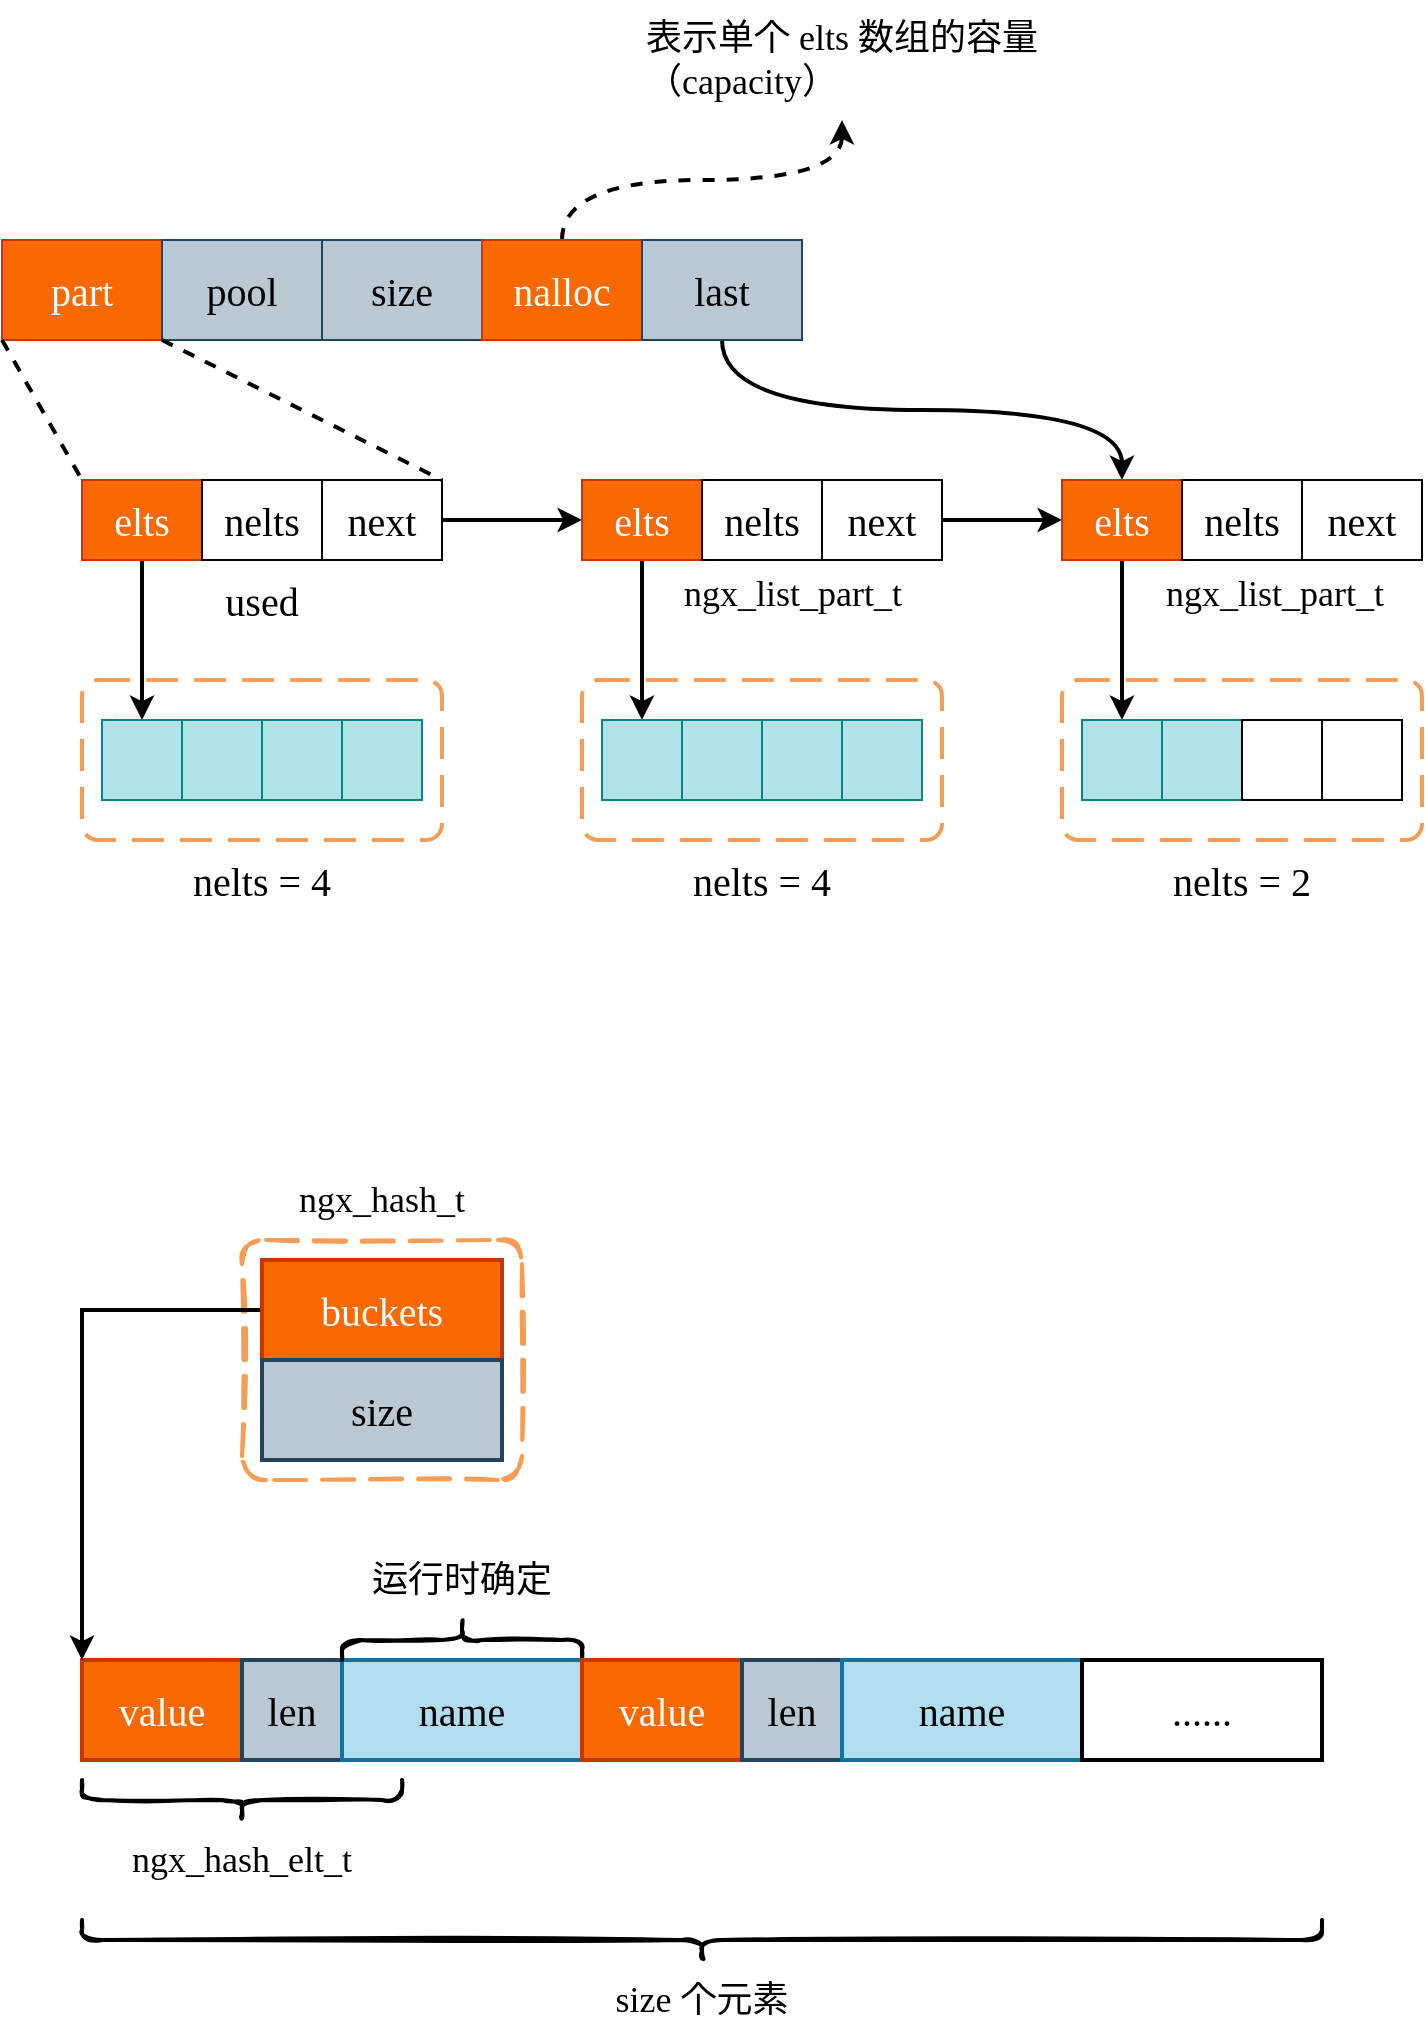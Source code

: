 <mxfile version="14.8.0" type="device"><diagram id="QLZMmaozo1eKQ0Bn3wMm" name="Page-1"><mxGraphModel dx="1426" dy="771" grid="0" gridSize="10" guides="1" tooltips="1" connect="1" arrows="1" fold="1" page="0" pageScale="1" pageWidth="827" pageHeight="1169" math="0" shadow="0"><root><mxCell id="0"/><mxCell id="1" parent="0"/><mxCell id="w7WFwMs-hLyl_hyZuqAM-19" value="" style="rounded=1;arcSize=10;dashed=1;strokeColor=#F59D56;fillColor=none;gradientColor=none;dashPattern=8 4;strokeWidth=2;sketch=1;fontFamily=Comic Sans MS;fontSize=18;fontColor=#FFFFFF;align=right;verticalAlign=middle;" vertex="1" parent="1"><mxGeometry x="160" y="820" width="140" height="120" as="geometry"/></mxCell><mxCell id="2KsAmSncgscp0z0GkrUy-25" style="edgeStyle=orthogonalEdgeStyle;rounded=0;orthogonalLoop=1;jettySize=auto;html=1;exitX=0.5;exitY=1;exitDx=0;exitDy=0;fontSize=20;strokeWidth=2;entryX=0.5;entryY=0;entryDx=0;entryDy=0;fontFamily=Comic Sans MS;" parent="1" source="2KsAmSncgscp0z0GkrUy-7" target="2KsAmSncgscp0z0GkrUy-20" edge="1"><mxGeometry relative="1" as="geometry"/></mxCell><mxCell id="2KsAmSncgscp0z0GkrUy-24" value="" style="rounded=1;arcSize=10;dashed=1;strokeColor=#F59D56;fillColor=none;gradientColor=none;dashPattern=8 4;strokeWidth=2;fontSize=20;fontFamily=Comic Sans MS;" parent="1" vertex="1"><mxGeometry x="80" y="540" width="180" height="80" as="geometry"/></mxCell><mxCell id="2KsAmSncgscp0z0GkrUy-1" value="&lt;font color=&quot;#ffffff&quot;&gt;part&lt;/font&gt;" style="rounded=0;whiteSpace=wrap;html=1;fontSize=20;fillColor=#fa6800;strokeColor=#C73500;fontColor=#000000;fontFamily=Comic Sans MS;" parent="1" vertex="1"><mxGeometry x="40" y="320" width="80" height="50" as="geometry"/></mxCell><mxCell id="2KsAmSncgscp0z0GkrUy-2" value="pool" style="rounded=0;whiteSpace=wrap;html=1;fontSize=20;fillColor=#bac8d3;strokeColor=#23445d;fontFamily=Comic Sans MS;" parent="1" vertex="1"><mxGeometry x="120" y="320" width="80" height="50" as="geometry"/></mxCell><mxCell id="2KsAmSncgscp0z0GkrUy-3" value="size" style="rounded=0;whiteSpace=wrap;html=1;fontSize=20;fillColor=#bac8d3;strokeColor=#23445d;fontFamily=Comic Sans MS;" parent="1" vertex="1"><mxGeometry x="200" y="320" width="80" height="50" as="geometry"/></mxCell><mxCell id="2KsAmSncgscp0z0GkrUy-47" style="edgeStyle=orthogonalEdgeStyle;curved=1;rounded=0;orthogonalLoop=1;jettySize=auto;html=1;exitX=0.5;exitY=0;exitDx=0;exitDy=0;dashed=1;fontSize=18;strokeWidth=2;fontFamily=Comic Sans MS;" parent="1" source="2KsAmSncgscp0z0GkrUy-5" target="2KsAmSncgscp0z0GkrUy-46" edge="1"><mxGeometry relative="1" as="geometry"/></mxCell><mxCell id="2KsAmSncgscp0z0GkrUy-5" value="&lt;font color=&quot;#ffffff&quot;&gt;nalloc&lt;/font&gt;" style="rounded=0;whiteSpace=wrap;html=1;fontSize=20;fillColor=#fa6800;strokeColor=#C73500;fontColor=#000000;fontFamily=Comic Sans MS;" parent="1" vertex="1"><mxGeometry x="280" y="320" width="80" height="50" as="geometry"/></mxCell><mxCell id="2KsAmSncgscp0z0GkrUy-42" style="edgeStyle=orthogonalEdgeStyle;curved=1;rounded=0;orthogonalLoop=1;jettySize=auto;html=1;exitX=0.5;exitY=1;exitDx=0;exitDy=0;entryX=0.5;entryY=0;entryDx=0;entryDy=0;fontSize=20;strokeWidth=2;fontFamily=Comic Sans MS;" parent="1" source="2KsAmSncgscp0z0GkrUy-6" target="2KsAmSncgscp0z0GkrUy-15" edge="1"><mxGeometry relative="1" as="geometry"/></mxCell><mxCell id="2KsAmSncgscp0z0GkrUy-6" value="last" style="rounded=0;whiteSpace=wrap;html=1;fontSize=20;fillColor=#bac8d3;strokeColor=#23445d;fontFamily=Comic Sans MS;" parent="1" vertex="1"><mxGeometry x="360" y="320" width="80" height="50" as="geometry"/></mxCell><mxCell id="2KsAmSncgscp0z0GkrUy-7" value="elts" style="rounded=0;whiteSpace=wrap;html=1;fontSize=20;fontFamily=Comic Sans MS;fillColor=#fa6800;strokeColor=#C73500;fontColor=#FFFFFF;" parent="1" vertex="1"><mxGeometry x="80" y="440" width="60" height="40" as="geometry"/></mxCell><mxCell id="2KsAmSncgscp0z0GkrUy-10" value="nelts" style="rounded=0;whiteSpace=wrap;html=1;fontSize=20;fontFamily=Comic Sans MS;" parent="1" vertex="1"><mxGeometry x="140" y="440" width="60" height="40" as="geometry"/></mxCell><mxCell id="2KsAmSncgscp0z0GkrUy-18" style="edgeStyle=orthogonalEdgeStyle;rounded=0;orthogonalLoop=1;jettySize=auto;html=1;exitX=1;exitY=0.5;exitDx=0;exitDy=0;fontSize=20;strokeWidth=2;fontFamily=Comic Sans MS;" parent="1" source="2KsAmSncgscp0z0GkrUy-11" target="2KsAmSncgscp0z0GkrUy-12" edge="1"><mxGeometry relative="1" as="geometry"/></mxCell><mxCell id="2KsAmSncgscp0z0GkrUy-11" value="next" style="rounded=0;whiteSpace=wrap;html=1;fontSize=20;fontFamily=Comic Sans MS;" parent="1" vertex="1"><mxGeometry x="200" y="440" width="60" height="40" as="geometry"/></mxCell><mxCell id="2KsAmSncgscp0z0GkrUy-36" style="edgeStyle=orthogonalEdgeStyle;rounded=0;orthogonalLoop=1;jettySize=auto;html=1;exitX=0.5;exitY=1;exitDx=0;exitDy=0;fontSize=20;strokeWidth=2;fontFamily=Comic Sans MS;" parent="1" source="2KsAmSncgscp0z0GkrUy-12" target="2KsAmSncgscp0z0GkrUy-27" edge="1"><mxGeometry relative="1" as="geometry"/></mxCell><mxCell id="2KsAmSncgscp0z0GkrUy-12" value="elts" style="rounded=0;whiteSpace=wrap;html=1;fontSize=20;fontFamily=Comic Sans MS;fillColor=#fa6800;strokeColor=#C73500;fontColor=#FFFFFF;" parent="1" vertex="1"><mxGeometry x="330" y="440" width="60" height="40" as="geometry"/></mxCell><mxCell id="2KsAmSncgscp0z0GkrUy-13" value="nelts" style="rounded=0;whiteSpace=wrap;html=1;fontSize=20;fontFamily=Comic Sans MS;" parent="1" vertex="1"><mxGeometry x="390" y="440" width="60" height="40" as="geometry"/></mxCell><mxCell id="2KsAmSncgscp0z0GkrUy-19" style="edgeStyle=orthogonalEdgeStyle;rounded=0;orthogonalLoop=1;jettySize=auto;html=1;exitX=1;exitY=0.5;exitDx=0;exitDy=0;fontSize=20;strokeWidth=2;fontFamily=Comic Sans MS;" parent="1" source="2KsAmSncgscp0z0GkrUy-14" target="2KsAmSncgscp0z0GkrUy-15" edge="1"><mxGeometry relative="1" as="geometry"/></mxCell><mxCell id="2KsAmSncgscp0z0GkrUy-14" value="next" style="rounded=0;whiteSpace=wrap;html=1;fontSize=20;fontFamily=Comic Sans MS;" parent="1" vertex="1"><mxGeometry x="450" y="440" width="60" height="40" as="geometry"/></mxCell><mxCell id="2KsAmSncgscp0z0GkrUy-37" style="edgeStyle=orthogonalEdgeStyle;rounded=0;orthogonalLoop=1;jettySize=auto;html=1;exitX=0.5;exitY=1;exitDx=0;exitDy=0;fontSize=20;strokeWidth=2;fontFamily=Comic Sans MS;" parent="1" source="2KsAmSncgscp0z0GkrUy-15" target="2KsAmSncgscp0z0GkrUy-32" edge="1"><mxGeometry relative="1" as="geometry"/></mxCell><mxCell id="2KsAmSncgscp0z0GkrUy-15" value="elts" style="rounded=0;whiteSpace=wrap;html=1;fontSize=20;fontFamily=Comic Sans MS;fillColor=#fa6800;strokeColor=#C73500;fontColor=#FFFFFF;" parent="1" vertex="1"><mxGeometry x="570" y="440" width="60" height="40" as="geometry"/></mxCell><mxCell id="2KsAmSncgscp0z0GkrUy-16" value="nelts" style="rounded=0;whiteSpace=wrap;html=1;fontSize=20;fontFamily=Comic Sans MS;" parent="1" vertex="1"><mxGeometry x="630" y="440" width="60" height="40" as="geometry"/></mxCell><mxCell id="2KsAmSncgscp0z0GkrUy-17" value="next" style="rounded=0;whiteSpace=wrap;html=1;fontSize=20;fontFamily=Comic Sans MS;" parent="1" vertex="1"><mxGeometry x="690" y="440" width="60" height="40" as="geometry"/></mxCell><mxCell id="2KsAmSncgscp0z0GkrUy-20" value="" style="whiteSpace=wrap;html=1;aspect=fixed;fontSize=20;fillColor=#b0e3e6;strokeColor=#0e8088;fontFamily=Comic Sans MS;" parent="1" vertex="1"><mxGeometry x="90" y="560" width="40" height="40" as="geometry"/></mxCell><mxCell id="2KsAmSncgscp0z0GkrUy-21" value="" style="whiteSpace=wrap;html=1;aspect=fixed;fontSize=20;fillColor=#b0e3e6;strokeColor=#0e8088;fontFamily=Comic Sans MS;" parent="1" vertex="1"><mxGeometry x="130" y="560" width="40" height="40" as="geometry"/></mxCell><mxCell id="2KsAmSncgscp0z0GkrUy-22" value="" style="whiteSpace=wrap;html=1;aspect=fixed;fontSize=20;fillColor=#b0e3e6;strokeColor=#0e8088;fontFamily=Comic Sans MS;" parent="1" vertex="1"><mxGeometry x="170" y="560" width="40" height="40" as="geometry"/></mxCell><mxCell id="2KsAmSncgscp0z0GkrUy-23" value="" style="whiteSpace=wrap;html=1;aspect=fixed;fontSize=20;fillColor=#b0e3e6;strokeColor=#0e8088;fontFamily=Comic Sans MS;" parent="1" vertex="1"><mxGeometry x="210" y="560" width="40" height="40" as="geometry"/></mxCell><mxCell id="2KsAmSncgscp0z0GkrUy-26" value="" style="rounded=1;arcSize=10;dashed=1;strokeColor=#F59D56;fillColor=none;gradientColor=none;dashPattern=8 4;strokeWidth=2;fontSize=20;fontFamily=Comic Sans MS;" parent="1" vertex="1"><mxGeometry x="330" y="540" width="180" height="80" as="geometry"/></mxCell><mxCell id="2KsAmSncgscp0z0GkrUy-27" value="" style="whiteSpace=wrap;html=1;aspect=fixed;fontSize=20;fillColor=#b0e3e6;strokeColor=#0e8088;fontFamily=Comic Sans MS;" parent="1" vertex="1"><mxGeometry x="340" y="560" width="40" height="40" as="geometry"/></mxCell><mxCell id="2KsAmSncgscp0z0GkrUy-28" value="" style="whiteSpace=wrap;html=1;aspect=fixed;fontSize=20;fillColor=#b0e3e6;strokeColor=#0e8088;fontFamily=Comic Sans MS;" parent="1" vertex="1"><mxGeometry x="380" y="560" width="40" height="40" as="geometry"/></mxCell><mxCell id="2KsAmSncgscp0z0GkrUy-29" value="" style="whiteSpace=wrap;html=1;aspect=fixed;fontSize=20;fillColor=#b0e3e6;strokeColor=#0e8088;fontFamily=Comic Sans MS;" parent="1" vertex="1"><mxGeometry x="420" y="560" width="40" height="40" as="geometry"/></mxCell><mxCell id="2KsAmSncgscp0z0GkrUy-30" value="" style="whiteSpace=wrap;html=1;aspect=fixed;fontSize=20;fillColor=#b0e3e6;strokeColor=#0e8088;fontFamily=Comic Sans MS;" parent="1" vertex="1"><mxGeometry x="460" y="560" width="40" height="40" as="geometry"/></mxCell><mxCell id="2KsAmSncgscp0z0GkrUy-31" value="" style="rounded=1;arcSize=10;dashed=1;strokeColor=#F59D56;fillColor=none;gradientColor=none;dashPattern=8 4;strokeWidth=2;fontSize=20;fontFamily=Comic Sans MS;" parent="1" vertex="1"><mxGeometry x="570" y="540" width="180" height="80" as="geometry"/></mxCell><mxCell id="2KsAmSncgscp0z0GkrUy-32" value="" style="whiteSpace=wrap;html=1;aspect=fixed;fontSize=20;fillColor=#b0e3e6;strokeColor=#0e8088;fontFamily=Comic Sans MS;" parent="1" vertex="1"><mxGeometry x="580" y="560" width="40" height="40" as="geometry"/></mxCell><mxCell id="2KsAmSncgscp0z0GkrUy-33" value="" style="whiteSpace=wrap;html=1;aspect=fixed;fontSize=20;fillColor=#b0e3e6;strokeColor=#0e8088;fontFamily=Comic Sans MS;" parent="1" vertex="1"><mxGeometry x="620" y="560" width="40" height="40" as="geometry"/></mxCell><mxCell id="2KsAmSncgscp0z0GkrUy-34" value="" style="whiteSpace=wrap;html=1;aspect=fixed;fontSize=20;fontFamily=Comic Sans MS;" parent="1" vertex="1"><mxGeometry x="660" y="560" width="40" height="40" as="geometry"/></mxCell><mxCell id="2KsAmSncgscp0z0GkrUy-35" value="" style="whiteSpace=wrap;html=1;aspect=fixed;fontSize=20;fontFamily=Comic Sans MS;" parent="1" vertex="1"><mxGeometry x="700" y="560" width="40" height="40" as="geometry"/></mxCell><mxCell id="2KsAmSncgscp0z0GkrUy-39" value="nelts = 4" style="text;html=1;strokeColor=none;fillColor=none;align=center;verticalAlign=middle;whiteSpace=wrap;rounded=0;fontSize=20;fontFamily=Comic Sans MS;" parent="1" vertex="1"><mxGeometry x="80" y="630" width="180" height="20" as="geometry"/></mxCell><mxCell id="2KsAmSncgscp0z0GkrUy-40" value="nelts = 4" style="text;html=1;strokeColor=none;fillColor=none;align=center;verticalAlign=middle;whiteSpace=wrap;rounded=0;fontSize=20;fontFamily=Comic Sans MS;" parent="1" vertex="1"><mxGeometry x="330" y="630" width="180" height="20" as="geometry"/></mxCell><mxCell id="2KsAmSncgscp0z0GkrUy-41" value="nelts = 2" style="text;html=1;strokeColor=none;fillColor=none;align=center;verticalAlign=middle;whiteSpace=wrap;rounded=0;fontSize=20;fontFamily=Comic Sans MS;" parent="1" vertex="1"><mxGeometry x="570" y="630" width="180" height="20" as="geometry"/></mxCell><mxCell id="2KsAmSncgscp0z0GkrUy-43" value="" style="endArrow=none;html=1;fontSize=20;strokeWidth=2;exitX=0;exitY=1;exitDx=0;exitDy=0;entryX=0;entryY=0;entryDx=0;entryDy=0;dashed=1;fontFamily=Comic Sans MS;" parent="1" source="2KsAmSncgscp0z0GkrUy-1" target="2KsAmSncgscp0z0GkrUy-7" edge="1"><mxGeometry width="50" height="50" relative="1" as="geometry"><mxPoint x="390" y="540" as="sourcePoint"/><mxPoint x="440" y="490" as="targetPoint"/></mxGeometry></mxCell><mxCell id="2KsAmSncgscp0z0GkrUy-44" value="" style="endArrow=none;html=1;fontSize=20;strokeWidth=2;exitX=0;exitY=1;exitDx=0;exitDy=0;entryX=1;entryY=0;entryDx=0;entryDy=0;dashed=1;fontFamily=Comic Sans MS;" parent="1" target="2KsAmSncgscp0z0GkrUy-11" edge="1"><mxGeometry width="50" height="50" relative="1" as="geometry"><mxPoint x="120" y="370" as="sourcePoint"/><mxPoint x="160" y="440" as="targetPoint"/></mxGeometry></mxCell><mxCell id="2KsAmSncgscp0z0GkrUy-45" value="used" style="text;html=1;strokeColor=none;fillColor=none;align=center;verticalAlign=middle;whiteSpace=wrap;rounded=0;fontSize=20;fontFamily=Comic Sans MS;" parent="1" vertex="1"><mxGeometry x="140" y="490" width="60" height="20" as="geometry"/></mxCell><mxCell id="2KsAmSncgscp0z0GkrUy-46" value="表示单个 elts 数组的容量（capacity）" style="text;html=1;strokeColor=none;fillColor=none;align=left;verticalAlign=middle;whiteSpace=wrap;rounded=0;fontSize=18;fontFamily=Comic Sans MS;" parent="1" vertex="1"><mxGeometry x="360" y="200" width="200" height="60" as="geometry"/></mxCell><mxCell id="U8mnvOafhfcS6v3BniUx-1" value="ngx_list_part_t" style="text;whiteSpace=wrap;html=1;fontSize=18;fontFamily=Comic Sans MS;align=center;" parent="1" vertex="1"><mxGeometry x="601" y="480" width="151" height="36" as="geometry"/></mxCell><mxCell id="U8mnvOafhfcS6v3BniUx-2" value="ngx_list_part_t" style="text;whiteSpace=wrap;html=1;fontSize=18;fontFamily=Comic Sans MS;align=center;" parent="1" vertex="1"><mxGeometry x="360" y="480" width="151" height="36" as="geometry"/></mxCell><mxCell id="w7WFwMs-hLyl_hyZuqAM-1" value="value" style="rounded=0;whiteSpace=wrap;html=1;fontSize=20;fillColor=#fa6800;strokeColor=#C73500;fontFamily=Comic Sans MS;fontColor=#FFFFFF;strokeWidth=2;" vertex="1" parent="1"><mxGeometry x="80" y="1030" width="80" height="50" as="geometry"/></mxCell><mxCell id="w7WFwMs-hLyl_hyZuqAM-2" value="len" style="rounded=0;whiteSpace=wrap;html=1;fontSize=20;fillColor=#bac8d3;strokeColor=#23445d;fontFamily=Comic Sans MS;strokeWidth=2;" vertex="1" parent="1"><mxGeometry x="160" y="1030" width="50" height="50" as="geometry"/></mxCell><mxCell id="w7WFwMs-hLyl_hyZuqAM-3" value="name" style="rounded=0;whiteSpace=wrap;html=1;fontSize=20;fillColor=#b1ddf0;strokeColor=#10739e;fontFamily=Comic Sans MS;strokeWidth=2;" vertex="1" parent="1"><mxGeometry x="210" y="1030" width="120" height="50" as="geometry"/></mxCell><mxCell id="w7WFwMs-hLyl_hyZuqAM-4" value="" style="shape=curlyBracket;whiteSpace=wrap;html=1;rounded=1;flipH=1;sketch=1;fontFamily=Comic Sans MS;fontSize=18;fontColor=#FFFFFF;strokeWidth=2;align=right;verticalAlign=bottom;rotation=-90;" vertex="1" parent="1"><mxGeometry x="260" y="960" width="20" height="120" as="geometry"/></mxCell><mxCell id="w7WFwMs-hLyl_hyZuqAM-5" value="运行时确定" style="text;html=1;strokeColor=none;fillColor=none;align=center;verticalAlign=middle;whiteSpace=wrap;rounded=0;fontSize=18;fontFamily=Comic Sans MS;" vertex="1" parent="1"><mxGeometry x="180" y="980" width="180" height="20" as="geometry"/></mxCell><mxCell id="w7WFwMs-hLyl_hyZuqAM-8" value="value" style="rounded=0;whiteSpace=wrap;html=1;fontSize=20;fillColor=#fa6800;strokeColor=#C73500;fontFamily=Comic Sans MS;fontColor=#FFFFFF;strokeWidth=2;" vertex="1" parent="1"><mxGeometry x="330" y="1030" width="80" height="50" as="geometry"/></mxCell><mxCell id="w7WFwMs-hLyl_hyZuqAM-9" value="len" style="rounded=0;whiteSpace=wrap;html=1;fontSize=20;fillColor=#bac8d3;strokeColor=#23445d;fontFamily=Comic Sans MS;strokeWidth=2;" vertex="1" parent="1"><mxGeometry x="410" y="1030" width="50" height="50" as="geometry"/></mxCell><mxCell id="w7WFwMs-hLyl_hyZuqAM-10" value="name" style="rounded=0;whiteSpace=wrap;html=1;fontSize=20;fillColor=#b1ddf0;strokeColor=#10739e;fontFamily=Comic Sans MS;strokeWidth=2;" vertex="1" parent="1"><mxGeometry x="460" y="1030" width="120" height="50" as="geometry"/></mxCell><mxCell id="w7WFwMs-hLyl_hyZuqAM-12" value="......" style="rounded=0;whiteSpace=wrap;html=1;fontSize=20;fontFamily=Comic Sans MS;strokeWidth=2;" vertex="1" parent="1"><mxGeometry x="580" y="1030" width="120" height="50" as="geometry"/></mxCell><mxCell id="w7WFwMs-hLyl_hyZuqAM-13" value="" style="shape=curlyBracket;whiteSpace=wrap;html=1;rounded=1;flipH=1;sketch=1;fontFamily=Comic Sans MS;fontSize=18;fontColor=#FFFFFF;strokeWidth=2;align=right;verticalAlign=bottom;rotation=90;" vertex="1" parent="1"><mxGeometry x="150" y="1020" width="20" height="160" as="geometry"/></mxCell><mxCell id="w7WFwMs-hLyl_hyZuqAM-14" value="ngx_hash_elt_t" style="text;html=1;strokeColor=none;fillColor=none;align=center;verticalAlign=middle;whiteSpace=wrap;rounded=0;fontSize=18;fontFamily=Comic Sans MS;" vertex="1" parent="1"><mxGeometry x="70" y="1120" width="180" height="20" as="geometry"/></mxCell><mxCell id="w7WFwMs-hLyl_hyZuqAM-22" style="edgeStyle=orthogonalEdgeStyle;rounded=0;orthogonalLoop=1;jettySize=auto;html=1;exitX=0;exitY=0.5;exitDx=0;exitDy=0;entryX=0;entryY=0;entryDx=0;entryDy=0;fontFamily=Comic Sans MS;fontSize=18;fontColor=#000000;strokeWidth=2;" edge="1" parent="1" source="w7WFwMs-hLyl_hyZuqAM-16" target="w7WFwMs-hLyl_hyZuqAM-1"><mxGeometry relative="1" as="geometry"/></mxCell><mxCell id="w7WFwMs-hLyl_hyZuqAM-16" value="buckets" style="rounded=0;whiteSpace=wrap;html=1;fontSize=20;fillColor=#fa6800;strokeColor=#C73500;fontFamily=Comic Sans MS;fontColor=#FFFFFF;strokeWidth=2;" vertex="1" parent="1"><mxGeometry x="170" y="830" width="120" height="50" as="geometry"/></mxCell><mxCell id="w7WFwMs-hLyl_hyZuqAM-17" value="size" style="rounded=0;whiteSpace=wrap;html=1;fontSize=20;fillColor=#bac8d3;strokeColor=#23445d;fontFamily=Comic Sans MS;strokeWidth=2;" vertex="1" parent="1"><mxGeometry x="170" y="880" width="120" height="50" as="geometry"/></mxCell><mxCell id="w7WFwMs-hLyl_hyZuqAM-20" value="ngx_hash_t" style="text;whiteSpace=wrap;html=1;fontSize=18;fontFamily=Comic Sans MS;align=center;verticalAlign=middle;" vertex="1" parent="1"><mxGeometry x="170" y="780" width="120" height="40" as="geometry"/></mxCell><mxCell id="w7WFwMs-hLyl_hyZuqAM-23" value="" style="shape=curlyBracket;whiteSpace=wrap;html=1;rounded=1;flipH=1;sketch=1;fontFamily=Comic Sans MS;fontSize=18;fontColor=#FFFFFF;strokeWidth=2;align=right;verticalAlign=bottom;rotation=90;" vertex="1" parent="1"><mxGeometry x="380" y="860" width="20" height="620" as="geometry"/></mxCell><mxCell id="w7WFwMs-hLyl_hyZuqAM-25" value="size 个元素" style="text;html=1;strokeColor=none;fillColor=none;align=center;verticalAlign=middle;whiteSpace=wrap;rounded=0;fontSize=18;fontFamily=Comic Sans MS;" vertex="1" parent="1"><mxGeometry x="300" y="1190" width="180" height="20" as="geometry"/></mxCell></root></mxGraphModel></diagram></mxfile>